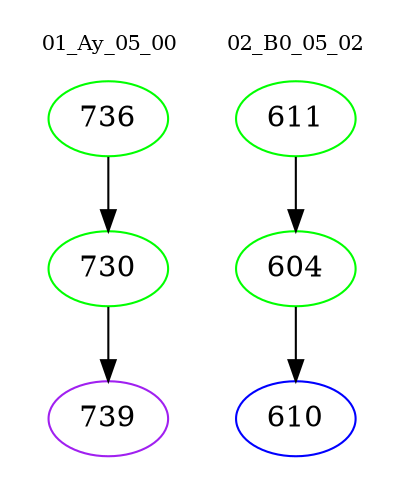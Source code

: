 digraph{
subgraph cluster_0 {
color = white
label = "01_Ay_05_00";
fontsize=10;
T0_736 [label="736", color="green"]
T0_736 -> T0_730 [color="black"]
T0_730 [label="730", color="green"]
T0_730 -> T0_739 [color="black"]
T0_739 [label="739", color="purple"]
}
subgraph cluster_1 {
color = white
label = "02_B0_05_02";
fontsize=10;
T1_611 [label="611", color="green"]
T1_611 -> T1_604 [color="black"]
T1_604 [label="604", color="green"]
T1_604 -> T1_610 [color="black"]
T1_610 [label="610", color="blue"]
}
}
